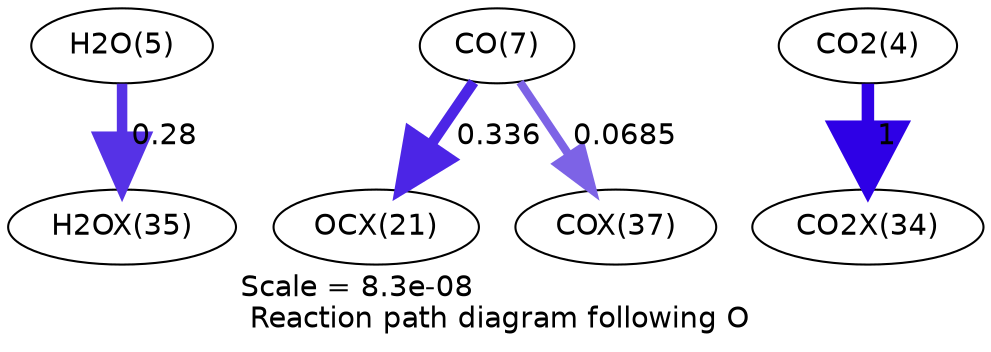 digraph reaction_paths {
center=1;
s7 -> s34[fontname="Helvetica", penwidth=5.04, arrowsize=2.52, color="0.7, 0.78, 0.9"
, label=" 0.28"];
s9 -> s25[fontname="Helvetica", penwidth=5.18, arrowsize=2.59, color="0.7, 0.836, 0.9"
, label=" 0.336"];
s9 -> s36[fontname="Helvetica", penwidth=3.98, arrowsize=1.99, color="0.7, 0.568, 0.9"
, label=" 0.0685"];
s6 -> s33[fontname="Helvetica", penwidth=6, arrowsize=3, color="0.7, 1.5, 0.9"
, label=" 1"];
s6 [ fontname="Helvetica", label="CO2(4)"];
s7 [ fontname="Helvetica", label="H2O(5)"];
s9 [ fontname="Helvetica", label="CO(7)"];
s25 [ fontname="Helvetica", label="OCX(21)"];
s33 [ fontname="Helvetica", label="CO2X(34)"];
s34 [ fontname="Helvetica", label="H2OX(35)"];
s36 [ fontname="Helvetica", label="COX(37)"];
 label = "Scale = 8.3e-08\l Reaction path diagram following O";
 fontname = "Helvetica";
}
